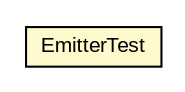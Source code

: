 #!/usr/local/bin/dot
#
# Class diagram 
# Generated by UMLGraph version R5_6-24-gf6e263 (http://www.umlgraph.org/)
#

digraph G {
	edge [fontname="arial",fontsize=10,labelfontname="arial",labelfontsize=10];
	node [fontname="arial",fontsize=10,shape=plaintext];
	nodesep=0.25;
	ranksep=0.5;
	// net.trajano.jetng.test.EmitterTest
	c31 [label=<<table title="net.trajano.jetng.test.EmitterTest" border="0" cellborder="1" cellspacing="0" cellpadding="2" port="p" bgcolor="lemonChiffon" href="./EmitterTest.html">
		<tr><td><table border="0" cellspacing="0" cellpadding="1">
<tr><td align="center" balign="center"> EmitterTest </td></tr>
		</table></td></tr>
		</table>>, URL="./EmitterTest.html", fontname="arial", fontcolor="black", fontsize=10.0];
}


